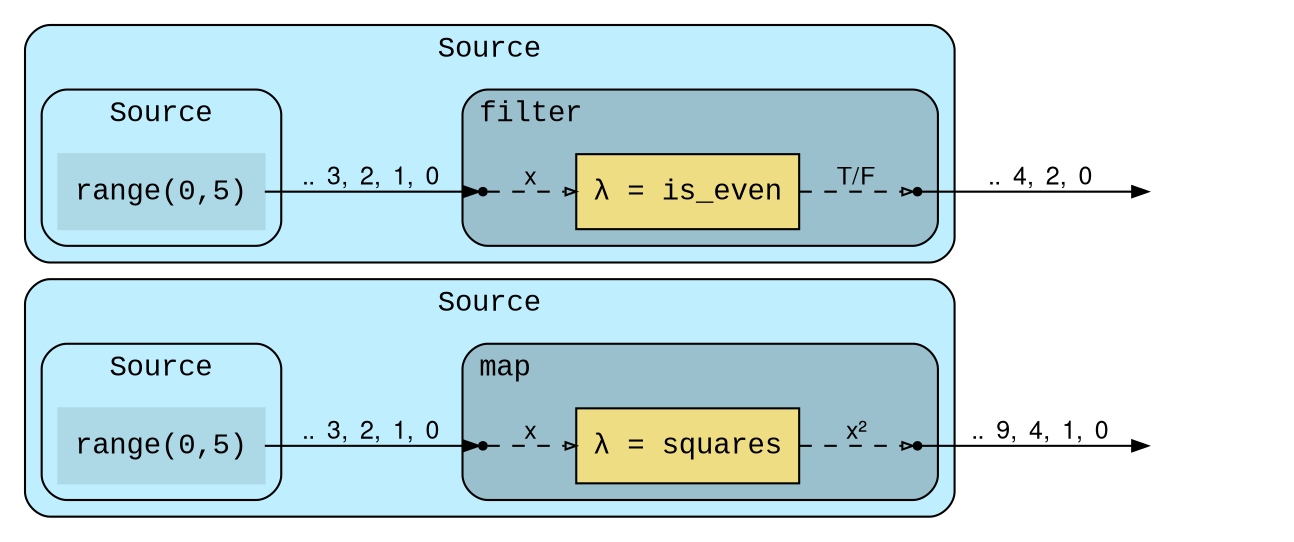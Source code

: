 digraph src_comp {
    rankdir ="LR"
    fontname="Courier New,Helvetica"
    node [shape=box fontname="Courier New,Helvetica,Comic Sans MS"]
    edge [arrowsize=.75 fontsize=12 fontname="Helvetica,Comic Sans MS" fontstyle=bold]

    // comp_src_begin
    subgraph cluster_cs1 {
        style="filled,rounded"
        fillcolor=lightblue1
        label="Source"

        subgraph cluster_cs1_s {
            style="filled,rounded"
            fillcolor=lightblue1
            label="Source"
            cs1_s_gen [label="range(0,5)" color="lightblue" style=filled]
        }

        cs1_s_gen -> cs1_m_oin [label="..  3,  2,  1,  0"]

        subgraph cluster_cs1_m {
            label="map"
            labeljust="l"
            style="filled,rounded"
            fillcolor=lightblue3

            cs1_m_oin [label="" shape=point]
            cs1_m_oout [label="" shape=point]
            cs1_m_udf [label="λ = squares" fillcolor=lightgoldenrod style=filled]

            cs1_m_oin -> cs1_m_udf [label=x style=dashed arrowhead=empty arrowsize=0.5]
            cs1_m_udf -> cs1_m_oout [label="x²" style=dashed arrowhead=empty arrowsize=0.5]
        }
    }

    cs1_op [style=invis]
    cs1_m_oout -> cs1_op [label="..  9,  4,  1,  0"]
    // comp_src_end

    // comp_src_begin
    subgraph cluster_cs2 {
        style="filled,rounded"
        fillcolor=lightblue1
        label="Source"

        subgraph cluster_cs2_s {
            style="filled,rounded"
            fillcolor=lightblue1
            label="Source"
            cs2_s_gen [label="range(0,5)" color="lightblue" style=filled]
        }

        cs2_s_gen -> cs2_m_oin [label="..  3,  2,  1,  0"]

        subgraph cluster_cs2_m {
            label="filter"
            labeljust="l"
            style="filled,rounded"
            fillcolor=lightblue3

            cs2_m_oin [label="" shape=point]
            cs2_m_oout [label="" shape=point]
            cs2_m_udf [label="λ = is_even" fillcolor=lightgoldenrod style=filled]

            cs2_m_oin -> cs2_m_udf [label=x style=dashed arrowhead=empty arrowsize=0.5]
            cs2_m_udf -> cs2_m_oout [label="T/F" style=dashed arrowhead=empty arrowsize=0.5]
        }
    }

    cs2_op [style=invis]
    cs2_m_oout -> cs2_op [label="..  4,  2,  0"]
    // comp_src_end

}
